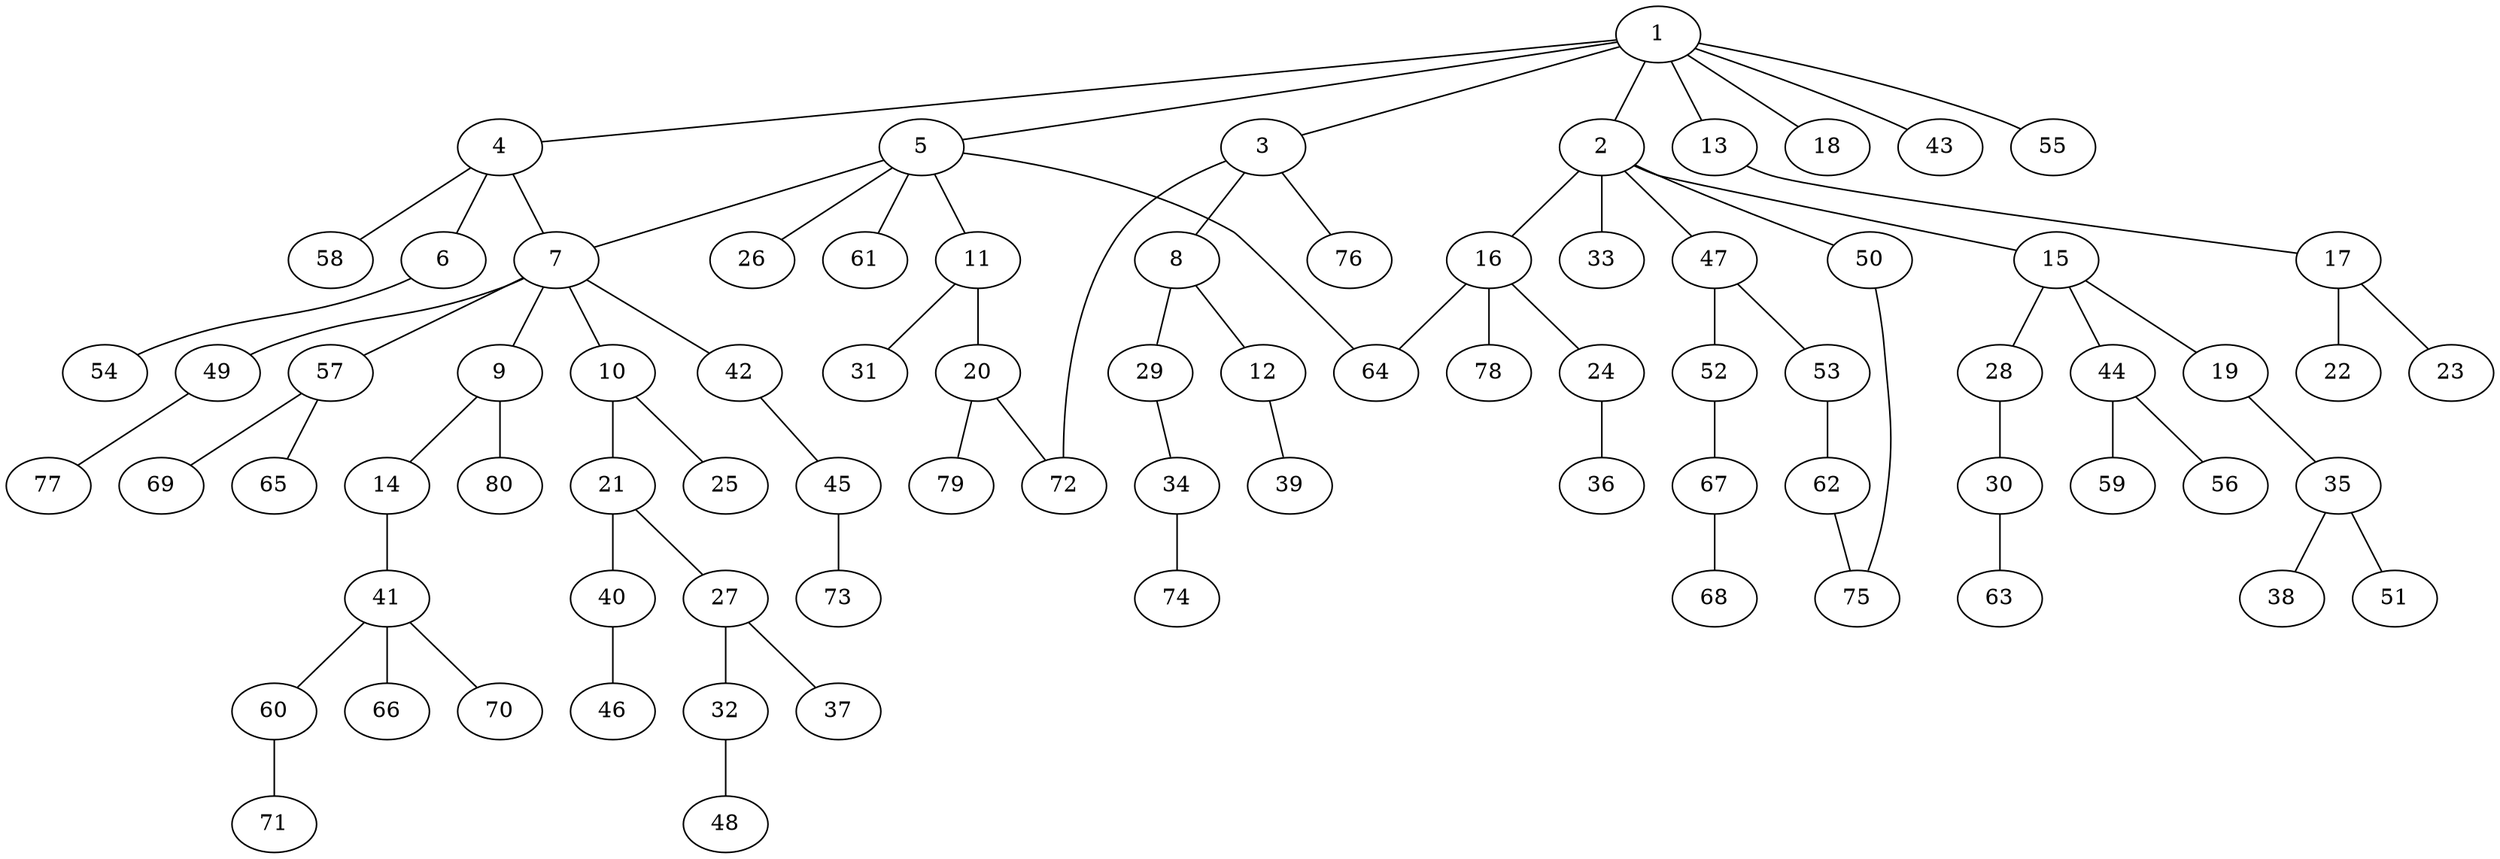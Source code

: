 graph graphname {1--2
1--3
1--4
1--5
1--13
1--18
1--43
1--55
2--15
2--16
2--33
2--47
2--50
3--8
3--72
3--76
4--6
4--7
4--58
5--7
5--11
5--26
5--61
5--64
6--54
7--9
7--10
7--42
7--49
7--57
8--12
8--29
9--14
9--80
10--21
10--25
11--20
11--31
12--39
13--17
14--41
15--19
15--28
15--44
16--24
16--64
16--78
17--22
17--23
19--35
20--72
20--79
21--27
21--40
24--36
27--32
27--37
28--30
29--34
30--63
32--48
34--74
35--38
35--51
40--46
41--60
41--66
41--70
42--45
44--56
44--59
45--73
47--52
47--53
49--77
50--75
52--67
53--62
57--65
57--69
60--71
62--75
67--68
}